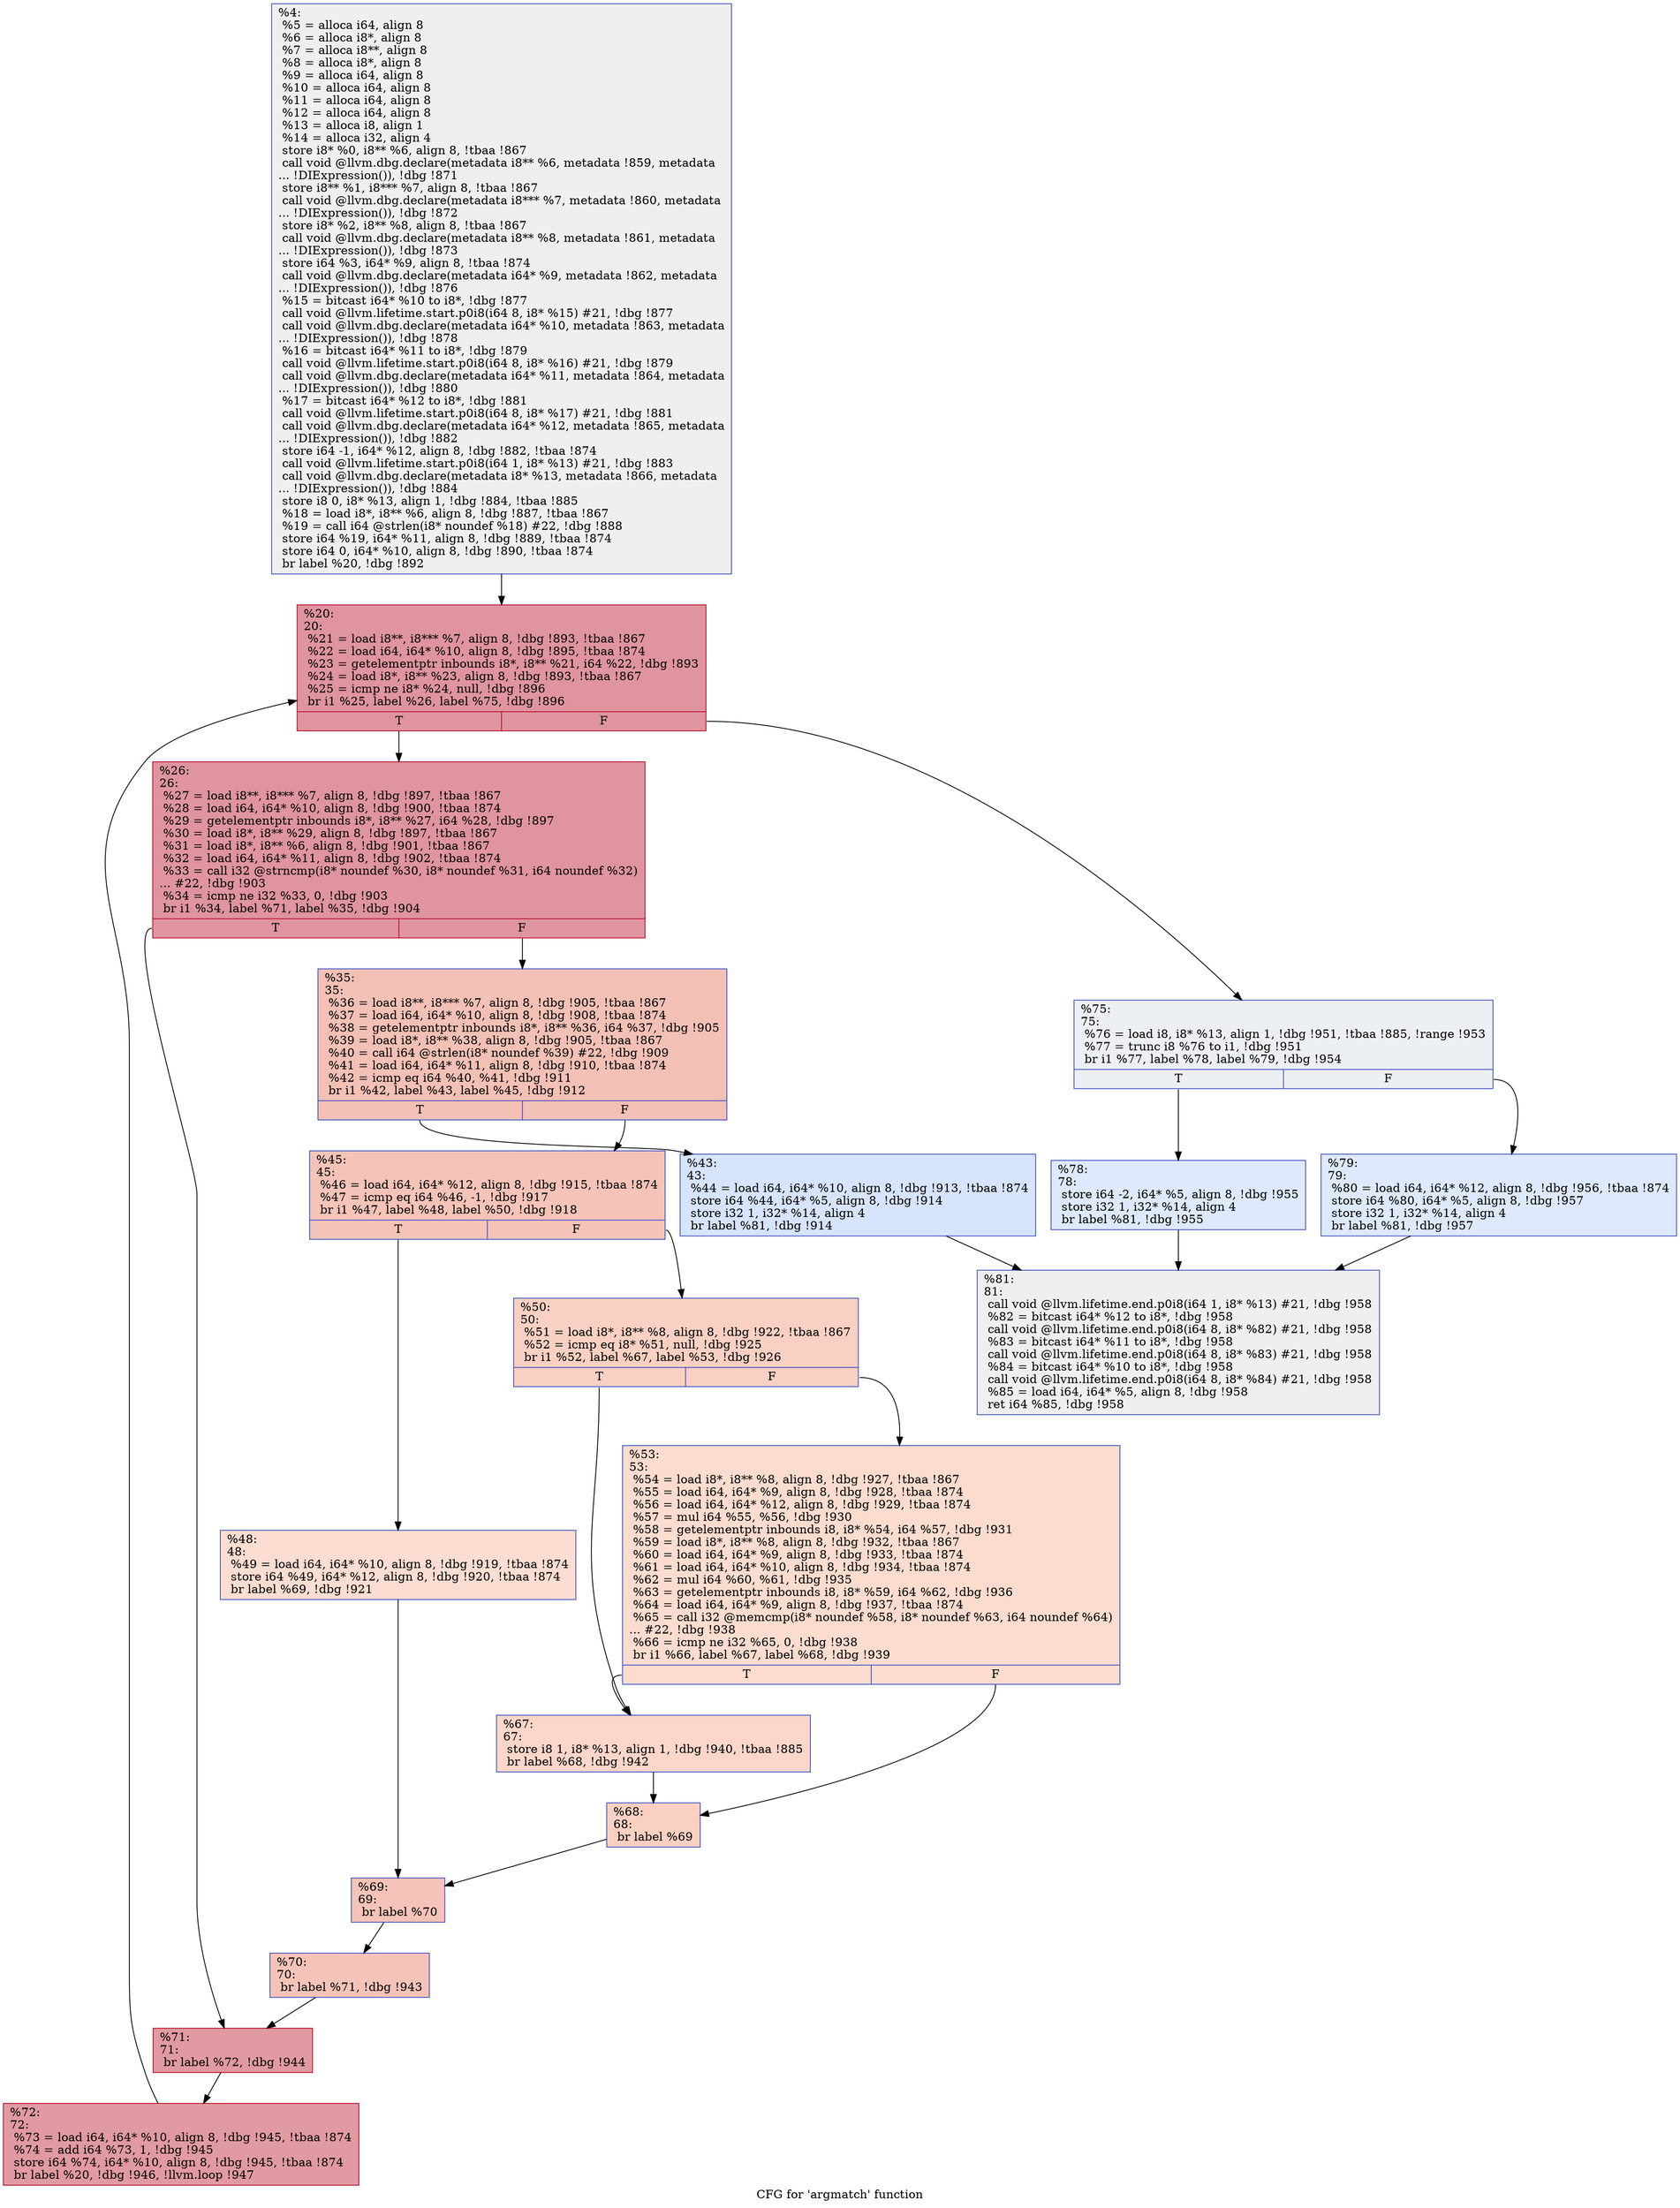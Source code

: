 digraph "CFG for 'argmatch' function" {
	label="CFG for 'argmatch' function";

	Node0x16474c0 [shape=record,color="#3d50c3ff", style=filled, fillcolor="#e0dbd870",label="{%4:\l  %5 = alloca i64, align 8\l  %6 = alloca i8*, align 8\l  %7 = alloca i8**, align 8\l  %8 = alloca i8*, align 8\l  %9 = alloca i64, align 8\l  %10 = alloca i64, align 8\l  %11 = alloca i64, align 8\l  %12 = alloca i64, align 8\l  %13 = alloca i8, align 1\l  %14 = alloca i32, align 4\l  store i8* %0, i8** %6, align 8, !tbaa !867\l  call void @llvm.dbg.declare(metadata i8** %6, metadata !859, metadata\l... !DIExpression()), !dbg !871\l  store i8** %1, i8*** %7, align 8, !tbaa !867\l  call void @llvm.dbg.declare(metadata i8*** %7, metadata !860, metadata\l... !DIExpression()), !dbg !872\l  store i8* %2, i8** %8, align 8, !tbaa !867\l  call void @llvm.dbg.declare(metadata i8** %8, metadata !861, metadata\l... !DIExpression()), !dbg !873\l  store i64 %3, i64* %9, align 8, !tbaa !874\l  call void @llvm.dbg.declare(metadata i64* %9, metadata !862, metadata\l... !DIExpression()), !dbg !876\l  %15 = bitcast i64* %10 to i8*, !dbg !877\l  call void @llvm.lifetime.start.p0i8(i64 8, i8* %15) #21, !dbg !877\l  call void @llvm.dbg.declare(metadata i64* %10, metadata !863, metadata\l... !DIExpression()), !dbg !878\l  %16 = bitcast i64* %11 to i8*, !dbg !879\l  call void @llvm.lifetime.start.p0i8(i64 8, i8* %16) #21, !dbg !879\l  call void @llvm.dbg.declare(metadata i64* %11, metadata !864, metadata\l... !DIExpression()), !dbg !880\l  %17 = bitcast i64* %12 to i8*, !dbg !881\l  call void @llvm.lifetime.start.p0i8(i64 8, i8* %17) #21, !dbg !881\l  call void @llvm.dbg.declare(metadata i64* %12, metadata !865, metadata\l... !DIExpression()), !dbg !882\l  store i64 -1, i64* %12, align 8, !dbg !882, !tbaa !874\l  call void @llvm.lifetime.start.p0i8(i64 1, i8* %13) #21, !dbg !883\l  call void @llvm.dbg.declare(metadata i8* %13, metadata !866, metadata\l... !DIExpression()), !dbg !884\l  store i8 0, i8* %13, align 1, !dbg !884, !tbaa !885\l  %18 = load i8*, i8** %6, align 8, !dbg !887, !tbaa !867\l  %19 = call i64 @strlen(i8* noundef %18) #22, !dbg !888\l  store i64 %19, i64* %11, align 8, !dbg !889, !tbaa !874\l  store i64 0, i64* %10, align 8, !dbg !890, !tbaa !874\l  br label %20, !dbg !892\l}"];
	Node0x16474c0 -> Node0x16475b0;
	Node0x16475b0 [shape=record,color="#b70d28ff", style=filled, fillcolor="#b70d2870",label="{%20:\l20:                                               \l  %21 = load i8**, i8*** %7, align 8, !dbg !893, !tbaa !867\l  %22 = load i64, i64* %10, align 8, !dbg !895, !tbaa !874\l  %23 = getelementptr inbounds i8*, i8** %21, i64 %22, !dbg !893\l  %24 = load i8*, i8** %23, align 8, !dbg !893, !tbaa !867\l  %25 = icmp ne i8* %24, null, !dbg !896\l  br i1 %25, label %26, label %75, !dbg !896\l|{<s0>T|<s1>F}}"];
	Node0x16475b0:s0 -> Node0x1647600;
	Node0x16475b0:s1 -> Node0x1647a10;
	Node0x1647600 [shape=record,color="#b70d28ff", style=filled, fillcolor="#b70d2870",label="{%26:\l26:                                               \l  %27 = load i8**, i8*** %7, align 8, !dbg !897, !tbaa !867\l  %28 = load i64, i64* %10, align 8, !dbg !900, !tbaa !874\l  %29 = getelementptr inbounds i8*, i8** %27, i64 %28, !dbg !897\l  %30 = load i8*, i8** %29, align 8, !dbg !897, !tbaa !867\l  %31 = load i8*, i8** %6, align 8, !dbg !901, !tbaa !867\l  %32 = load i64, i64* %11, align 8, !dbg !902, !tbaa !874\l  %33 = call i32 @strncmp(i8* noundef %30, i8* noundef %31, i64 noundef %32)\l... #22, !dbg !903\l  %34 = icmp ne i32 %33, 0, !dbg !903\l  br i1 %34, label %71, label %35, !dbg !904\l|{<s0>T|<s1>F}}"];
	Node0x1647600:s0 -> Node0x1647970;
	Node0x1647600:s1 -> Node0x1647650;
	Node0x1647650 [shape=record,color="#3d50c3ff", style=filled, fillcolor="#e5705870",label="{%35:\l35:                                               \l  %36 = load i8**, i8*** %7, align 8, !dbg !905, !tbaa !867\l  %37 = load i64, i64* %10, align 8, !dbg !908, !tbaa !874\l  %38 = getelementptr inbounds i8*, i8** %36, i64 %37, !dbg !905\l  %39 = load i8*, i8** %38, align 8, !dbg !905, !tbaa !867\l  %40 = call i64 @strlen(i8* noundef %39) #22, !dbg !909\l  %41 = load i64, i64* %11, align 8, !dbg !910, !tbaa !874\l  %42 = icmp eq i64 %40, %41, !dbg !911\l  br i1 %42, label %43, label %45, !dbg !912\l|{<s0>T|<s1>F}}"];
	Node0x1647650:s0 -> Node0x16476a0;
	Node0x1647650:s1 -> Node0x16476f0;
	Node0x16476a0 [shape=record,color="#3d50c3ff", style=filled, fillcolor="#a5c3fe70",label="{%43:\l43:                                               \l  %44 = load i64, i64* %10, align 8, !dbg !913, !tbaa !874\l  store i64 %44, i64* %5, align 8, !dbg !914\l  store i32 1, i32* %14, align 4\l  br label %81, !dbg !914\l}"];
	Node0x16476a0 -> Node0x1647b00;
	Node0x16476f0 [shape=record,color="#3d50c3ff", style=filled, fillcolor="#e8765c70",label="{%45:\l45:                                               \l  %46 = load i64, i64* %12, align 8, !dbg !915, !tbaa !874\l  %47 = icmp eq i64 %46, -1, !dbg !917\l  br i1 %47, label %48, label %50, !dbg !918\l|{<s0>T|<s1>F}}"];
	Node0x16476f0:s0 -> Node0x1647740;
	Node0x16476f0:s1 -> Node0x1647790;
	Node0x1647740 [shape=record,color="#3d50c3ff", style=filled, fillcolor="#f7b39670",label="{%48:\l48:                                               \l  %49 = load i64, i64* %10, align 8, !dbg !919, !tbaa !874\l  store i64 %49, i64* %12, align 8, !dbg !920, !tbaa !874\l  br label %69, !dbg !921\l}"];
	Node0x1647740 -> Node0x16478d0;
	Node0x1647790 [shape=record,color="#3d50c3ff", style=filled, fillcolor="#f3947570",label="{%50:\l50:                                               \l  %51 = load i8*, i8** %8, align 8, !dbg !922, !tbaa !867\l  %52 = icmp eq i8* %51, null, !dbg !925\l  br i1 %52, label %67, label %53, !dbg !926\l|{<s0>T|<s1>F}}"];
	Node0x1647790:s0 -> Node0x1647830;
	Node0x1647790:s1 -> Node0x16477e0;
	Node0x16477e0 [shape=record,color="#3d50c3ff", style=filled, fillcolor="#f7af9170",label="{%53:\l53:                                               \l  %54 = load i8*, i8** %8, align 8, !dbg !927, !tbaa !867\l  %55 = load i64, i64* %9, align 8, !dbg !928, !tbaa !874\l  %56 = load i64, i64* %12, align 8, !dbg !929, !tbaa !874\l  %57 = mul i64 %55, %56, !dbg !930\l  %58 = getelementptr inbounds i8, i8* %54, i64 %57, !dbg !931\l  %59 = load i8*, i8** %8, align 8, !dbg !932, !tbaa !867\l  %60 = load i64, i64* %9, align 8, !dbg !933, !tbaa !874\l  %61 = load i64, i64* %10, align 8, !dbg !934, !tbaa !874\l  %62 = mul i64 %60, %61, !dbg !935\l  %63 = getelementptr inbounds i8, i8* %59, i64 %62, !dbg !936\l  %64 = load i64, i64* %9, align 8, !dbg !937, !tbaa !874\l  %65 = call i32 @memcmp(i8* noundef %58, i8* noundef %63, i64 noundef %64)\l... #22, !dbg !938\l  %66 = icmp ne i32 %65, 0, !dbg !938\l  br i1 %66, label %67, label %68, !dbg !939\l|{<s0>T|<s1>F}}"];
	Node0x16477e0:s0 -> Node0x1647830;
	Node0x16477e0:s1 -> Node0x1647880;
	Node0x1647830 [shape=record,color="#3d50c3ff", style=filled, fillcolor="#f6a38570",label="{%67:\l67:                                               \l  store i8 1, i8* %13, align 1, !dbg !940, !tbaa !885\l  br label %68, !dbg !942\l}"];
	Node0x1647830 -> Node0x1647880;
	Node0x1647880 [shape=record,color="#3d50c3ff", style=filled, fillcolor="#f3947570",label="{%68:\l68:                                               \l  br label %69\l}"];
	Node0x1647880 -> Node0x16478d0;
	Node0x16478d0 [shape=record,color="#3d50c3ff", style=filled, fillcolor="#e8765c70",label="{%69:\l69:                                               \l  br label %70\l}"];
	Node0x16478d0 -> Node0x1647920;
	Node0x1647920 [shape=record,color="#3d50c3ff", style=filled, fillcolor="#e8765c70",label="{%70:\l70:                                               \l  br label %71, !dbg !943\l}"];
	Node0x1647920 -> Node0x1647970;
	Node0x1647970 [shape=record,color="#b70d28ff", style=filled, fillcolor="#bb1b2c70",label="{%71:\l71:                                               \l  br label %72, !dbg !944\l}"];
	Node0x1647970 -> Node0x16479c0;
	Node0x16479c0 [shape=record,color="#b70d28ff", style=filled, fillcolor="#bb1b2c70",label="{%72:\l72:                                               \l  %73 = load i64, i64* %10, align 8, !dbg !945, !tbaa !874\l  %74 = add i64 %73, 1, !dbg !945\l  store i64 %74, i64* %10, align 8, !dbg !945, !tbaa !874\l  br label %20, !dbg !946, !llvm.loop !947\l}"];
	Node0x16479c0 -> Node0x16475b0;
	Node0x1647a10 [shape=record,color="#3d50c3ff", style=filled, fillcolor="#d6dce470",label="{%75:\l75:                                               \l  %76 = load i8, i8* %13, align 1, !dbg !951, !tbaa !885, !range !953\l  %77 = trunc i8 %76 to i1, !dbg !951\l  br i1 %77, label %78, label %79, !dbg !954\l|{<s0>T|<s1>F}}"];
	Node0x1647a10:s0 -> Node0x1647a60;
	Node0x1647a10:s1 -> Node0x1647ab0;
	Node0x1647a60 [shape=record,color="#3d50c3ff", style=filled, fillcolor="#b5cdfa70",label="{%78:\l78:                                               \l  store i64 -2, i64* %5, align 8, !dbg !955\l  store i32 1, i32* %14, align 4\l  br label %81, !dbg !955\l}"];
	Node0x1647a60 -> Node0x1647b00;
	Node0x1647ab0 [shape=record,color="#3d50c3ff", style=filled, fillcolor="#b5cdfa70",label="{%79:\l79:                                               \l  %80 = load i64, i64* %12, align 8, !dbg !956, !tbaa !874\l  store i64 %80, i64* %5, align 8, !dbg !957\l  store i32 1, i32* %14, align 4\l  br label %81, !dbg !957\l}"];
	Node0x1647ab0 -> Node0x1647b00;
	Node0x1647b00 [shape=record,color="#3d50c3ff", style=filled, fillcolor="#e0dbd870",label="{%81:\l81:                                               \l  call void @llvm.lifetime.end.p0i8(i64 1, i8* %13) #21, !dbg !958\l  %82 = bitcast i64* %12 to i8*, !dbg !958\l  call void @llvm.lifetime.end.p0i8(i64 8, i8* %82) #21, !dbg !958\l  %83 = bitcast i64* %11 to i8*, !dbg !958\l  call void @llvm.lifetime.end.p0i8(i64 8, i8* %83) #21, !dbg !958\l  %84 = bitcast i64* %10 to i8*, !dbg !958\l  call void @llvm.lifetime.end.p0i8(i64 8, i8* %84) #21, !dbg !958\l  %85 = load i64, i64* %5, align 8, !dbg !958\l  ret i64 %85, !dbg !958\l}"];
}
